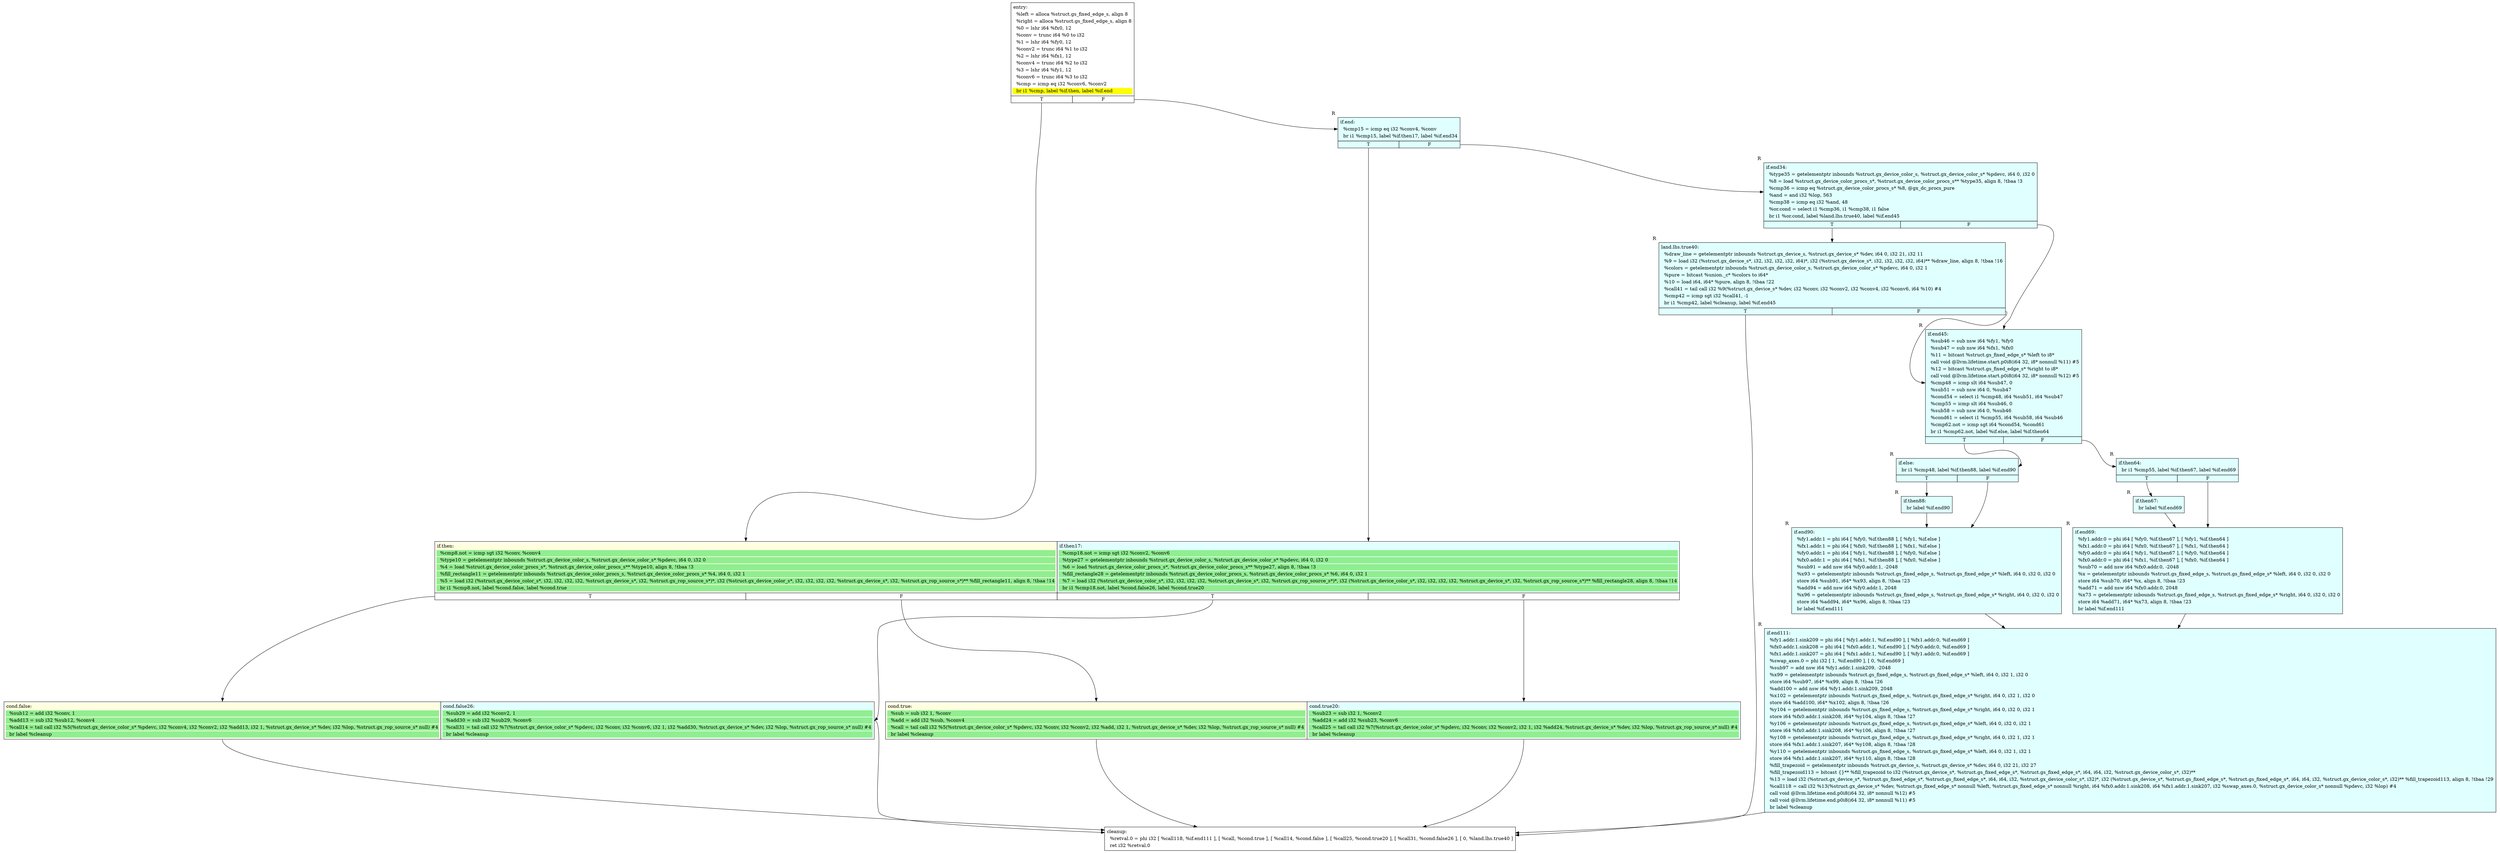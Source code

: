 digraph {
m_bb0 [shape = none, label  = <<table border="0" cellspacing="0">
<tr><td port="f1" border="1" colspan="2"><table bgcolor="LightYellow" border="0">
<tr><td align="left">if.then:</td></tr>
<tr><td bgcolor="lightgreen" align="left">  %cmp8.not = icmp sgt i32 %conv, %conv4</td></tr>
<tr><td bgcolor="lightgreen" align="left">  %type10 = getelementptr inbounds %struct.gx_device_color_s, %struct.gx_device_color_s* %pdevc, i64 0, i32 0</td></tr>
<tr><td bgcolor="lightgreen" align="left">  %4 = load %struct.gx_device_color_procs_s*, %struct.gx_device_color_procs_s** %type10, align 8, !tbaa !3</td></tr>
<tr><td bgcolor="lightgreen" align="left">  %fill_rectangle11 = getelementptr inbounds %struct.gx_device_color_procs_s, %struct.gx_device_color_procs_s* %4, i64 0, i32 1</td></tr>
<tr><td bgcolor="lightgreen" align="left">  %5 = load i32 (%struct.gx_device_color_s*, i32, i32, i32, i32, %struct.gx_device_s*, i32, %struct.gx_rop_source_s*)*, i32 (%struct.gx_device_color_s*, i32, i32, i32, i32, %struct.gx_device_s*, i32, %struct.gx_rop_source_s*)** %fill_rectangle11, align 8, !tbaa !14</td></tr>
<tr><td bgcolor="lightgreen" align="left">  br i1 %cmp8.not, label %cond.false, label %cond.true</td></tr>
</table>
</td>
<td port="f2" border="1" colspan="2"><table bgcolor="LightCyan" border="0">
<tr><td align="left">if.then17:</td></tr>
<tr><td bgcolor="lightgreen" align="left">  %cmp18.not = icmp sgt i32 %conv2, %conv6</td></tr>
<tr><td bgcolor="lightgreen" align="left">  %type27 = getelementptr inbounds %struct.gx_device_color_s, %struct.gx_device_color_s* %pdevc, i64 0, i32 0</td></tr>
<tr><td bgcolor="lightgreen" align="left">  %6 = load %struct.gx_device_color_procs_s*, %struct.gx_device_color_procs_s** %type27, align 8, !tbaa !3</td></tr>
<tr><td bgcolor="lightgreen" align="left">  %fill_rectangle28 = getelementptr inbounds %struct.gx_device_color_procs_s, %struct.gx_device_color_procs_s* %6, i64 0, i32 1</td></tr>
<tr><td bgcolor="lightgreen" align="left">  %7 = load i32 (%struct.gx_device_color_s*, i32, i32, i32, i32, %struct.gx_device_s*, i32, %struct.gx_rop_source_s*)*, i32 (%struct.gx_device_color_s*, i32, i32, i32, i32, %struct.gx_device_s*, i32, %struct.gx_rop_source_s*)** %fill_rectangle28, align 8, !tbaa !14</td></tr>
<tr><td bgcolor="lightgreen" align="left">  br i1 %cmp18.not, label %cond.false26, label %cond.true20</td></tr>
</table>
</td></tr>
<tr><td border="1" port="f1T">T</td><td border="1" port="f1F">F</td>
<td border="1" port="f2T">T</td><td border="1" port="f2F">F</td>
</tr>
</table>> ]
m_bb1 [shape = none, label  = <<table border="0" cellspacing="0">
<tr><td port="f1" border="1" colspan="2"><table bgcolor="LightYellow" border="0">
<tr><td align="left">cond.false:</td></tr>
<tr><td bgcolor="lightgreen" align="left">  %sub12 = add i32 %conv, 1</td></tr>
<tr><td bgcolor="lightgreen" align="left">  %add13 = sub i32 %sub12, %conv4</td></tr>
<tr><td bgcolor="lightgreen" align="left">  %call14 = tail call i32 %5(%struct.gx_device_color_s* %pdevc, i32 %conv4, i32 %conv2, i32 %add13, i32 1, %struct.gx_device_s* %dev, i32 %lop, %struct.gx_rop_source_s* null) #4</td></tr>
<tr><td bgcolor="lightgreen" align="left">  br label %cleanup</td></tr>
</table>
</td>
<td port="f2" border="1" colspan="2"><table bgcolor="LightCyan" border="0">
<tr><td align="left">cond.false26:</td></tr>
<tr><td bgcolor="lightgreen" align="left">  %sub29 = add i32 %conv2, 1</td></tr>
<tr><td bgcolor="lightgreen" align="left">  %add30 = sub i32 %sub29, %conv6</td></tr>
<tr><td bgcolor="lightgreen" align="left">  %call31 = tail call i32 %7(%struct.gx_device_color_s* %pdevc, i32 %conv, i32 %conv6, i32 1, i32 %add30, %struct.gx_device_s* %dev, i32 %lop, %struct.gx_rop_source_s* null) #4</td></tr>
<tr><td bgcolor="lightgreen" align="left">  br label %cleanup</td></tr>
</table>
</td></tr>
</table>> ]
m_bb2 [shape = none, label  = <<table border="0" cellspacing="0">
<tr><td port="f1" border="1" colspan="2"><table bgcolor="LightYellow" border="0">
<tr><td align="left">cond.true:</td></tr>
<tr><td bgcolor="lightgreen" align="left">  %sub = sub i32 1, %conv</td></tr>
<tr><td bgcolor="lightgreen" align="left">  %add = add i32 %sub, %conv4</td></tr>
<tr><td bgcolor="lightgreen" align="left">  %call = tail call i32 %5(%struct.gx_device_color_s* %pdevc, i32 %conv, i32 %conv2, i32 %add, i32 1, %struct.gx_device_s* %dev, i32 %lop, %struct.gx_rop_source_s* null) #4</td></tr>
<tr><td bgcolor="lightgreen" align="left">  br label %cleanup</td></tr>
</table>
</td>
<td port="f2" border="1" colspan="2"><table bgcolor="LightCyan" border="0">
<tr><td align="left">cond.true20:</td></tr>
<tr><td bgcolor="lightgreen" align="left">  %sub23 = sub i32 1, %conv2</td></tr>
<tr><td bgcolor="lightgreen" align="left">  %add24 = add i32 %sub23, %conv6</td></tr>
<tr><td bgcolor="lightgreen" align="left">  %call25 = tail call i32 %7(%struct.gx_device_color_s* %pdevc, i32 %conv, i32 %conv2, i32 1, i32 %add24, %struct.gx_device_s* %dev, i32 %lop, %struct.gx_rop_source_s* null) #4</td></tr>
<tr><td bgcolor="lightgreen" align="left">  br label %cleanup</td></tr>
</table>
</td></tr>
</table>> ]
f_bb0 [shape = none, label  = <<table  border="0" cellspacing="0">
<tr><td port="f" border="1" colspan="2"><table border="0">
<tr><td align="left">entry:</td></tr>
<tr><td align="left">  %left = alloca %struct.gs_fixed_edge_s, align 8</td></tr>
<tr><td align="left">  %right = alloca %struct.gs_fixed_edge_s, align 8</td></tr>
<tr><td align="left">  %0 = lshr i64 %fx0, 12</td></tr>
<tr><td align="left">  %conv = trunc i64 %0 to i32</td></tr>
<tr><td align="left">  %1 = lshr i64 %fy0, 12</td></tr>
<tr><td align="left">  %conv2 = trunc i64 %1 to i32</td></tr>
<tr><td align="left">  %2 = lshr i64 %fx1, 12</td></tr>
<tr><td align="left">  %conv4 = trunc i64 %2 to i32</td></tr>
<tr><td align="left">  %3 = lshr i64 %fy1, 12</td></tr>
<tr><td align="left">  %conv6 = trunc i64 %3 to i32</td></tr>
<tr><td align="left">  %cmp = icmp eq i32 %conv6, %conv2</td></tr>
<tr><td bgcolor="yellow" align="left">  br i1 %cmp, label %if.then, label %if.end</td></tr>
</table>
</td></tr>
<tr><td border="1" port="fT">T</td><td border="1" port="fF">F</td></tr>
</table>> ]
f_bb1 [shape = none,  xlabel="R", label  = <<table  bgcolor="LightCyan"  border="0" cellspacing="0">
<tr><td port="f" border="1" colspan="2"><table border="0">
<tr><td align="left">if.end:</td></tr>
<tr><td align="left">  %cmp15 = icmp eq i32 %conv4, %conv</td></tr>
<tr><td align="left">  br i1 %cmp15, label %if.then17, label %if.end34</td></tr>
</table>
</td></tr>
<tr><td border="1" port="fT">T</td><td border="1" port="fF">F</td></tr>
</table>> ]
f_bb2 [shape = none,  xlabel="R", label  = <<table  bgcolor="LightCyan"  border="0" cellspacing="0">
<tr><td port="f" border="1" colspan="2"><table border="0">
<tr><td align="left">if.end34:</td></tr>
<tr><td align="left">  %type35 = getelementptr inbounds %struct.gx_device_color_s, %struct.gx_device_color_s* %pdevc, i64 0, i32 0</td></tr>
<tr><td align="left">  %8 = load %struct.gx_device_color_procs_s*, %struct.gx_device_color_procs_s** %type35, align 8, !tbaa !3</td></tr>
<tr><td align="left">  %cmp36 = icmp eq %struct.gx_device_color_procs_s* %8, @gx_dc_procs_pure</td></tr>
<tr><td align="left">  %and = and i32 %lop, 563</td></tr>
<tr><td align="left">  %cmp38 = icmp eq i32 %and, 48</td></tr>
<tr><td align="left">  %or.cond = select i1 %cmp36, i1 %cmp38, i1 false</td></tr>
<tr><td align="left">  br i1 %or.cond, label %land.lhs.true40, label %if.end45</td></tr>
</table>
</td></tr>
<tr><td border="1" port="fT">T</td><td border="1" port="fF">F</td></tr>
</table>> ]
f_bb3 [shape = none,  xlabel="R", label  = <<table  bgcolor="LightCyan"  border="0" cellspacing="0">
<tr><td port="f" border="1" colspan="2"><table border="0">
<tr><td align="left">land.lhs.true40:</td></tr>
<tr><td align="left">  %draw_line = getelementptr inbounds %struct.gx_device_s, %struct.gx_device_s* %dev, i64 0, i32 21, i32 11</td></tr>
<tr><td align="left">  %9 = load i32 (%struct.gx_device_s*, i32, i32, i32, i32, i64)*, i32 (%struct.gx_device_s*, i32, i32, i32, i32, i64)** %draw_line, align 8, !tbaa !16</td></tr>
<tr><td align="left">  %colors = getelementptr inbounds %struct.gx_device_color_s, %struct.gx_device_color_s* %pdevc, i64 0, i32 1</td></tr>
<tr><td align="left">  %pure = bitcast %union._c* %colors to i64*</td></tr>
<tr><td align="left">  %10 = load i64, i64* %pure, align 8, !tbaa !22</td></tr>
<tr><td align="left">  %call41 = tail call i32 %9(%struct.gx_device_s* %dev, i32 %conv, i32 %conv2, i32 %conv4, i32 %conv6, i64 %10) #4</td></tr>
<tr><td align="left">  %cmp42 = icmp sgt i32 %call41, -1</td></tr>
<tr><td align="left">  br i1 %cmp42, label %cleanup, label %if.end45</td></tr>
</table>
</td></tr>
<tr><td border="1" port="fT">T</td><td border="1" port="fF">F</td></tr>
</table>> ]
f_bb4 [shape = none,  xlabel="R", label  = <<table  bgcolor="LightCyan"  border="0" cellspacing="0">
<tr><td port="f" border="1" colspan="2"><table border="0">
<tr><td align="left">if.end45:</td></tr>
<tr><td align="left">  %sub46 = sub nsw i64 %fy1, %fy0</td></tr>
<tr><td align="left">  %sub47 = sub nsw i64 %fx1, %fx0</td></tr>
<tr><td align="left">  %11 = bitcast %struct.gs_fixed_edge_s* %left to i8*</td></tr>
<tr><td align="left">  call void @llvm.lifetime.start.p0i8(i64 32, i8* nonnull %11) #5</td></tr>
<tr><td align="left">  %12 = bitcast %struct.gs_fixed_edge_s* %right to i8*</td></tr>
<tr><td align="left">  call void @llvm.lifetime.start.p0i8(i64 32, i8* nonnull %12) #5</td></tr>
<tr><td align="left">  %cmp48 = icmp slt i64 %sub47, 0</td></tr>
<tr><td align="left">  %sub51 = sub nsw i64 0, %sub47</td></tr>
<tr><td align="left">  %cond54 = select i1 %cmp48, i64 %sub51, i64 %sub47</td></tr>
<tr><td align="left">  %cmp55 = icmp slt i64 %sub46, 0</td></tr>
<tr><td align="left">  %sub58 = sub nsw i64 0, %sub46</td></tr>
<tr><td align="left">  %cond61 = select i1 %cmp55, i64 %sub58, i64 %sub46</td></tr>
<tr><td align="left">  %cmp62.not = icmp sgt i64 %cond54, %cond61</td></tr>
<tr><td align="left">  br i1 %cmp62.not, label %if.else, label %if.then64</td></tr>
</table>
</td></tr>
<tr><td border="1" port="fT">T</td><td border="1" port="fF">F</td></tr>
</table>> ]
f_bb5 [shape = none,  xlabel="R", label  = <<table  bgcolor="LightCyan"  border="0" cellspacing="0">
<tr><td port="f" border="1" colspan="2"><table border="0">
<tr><td align="left">if.then64:</td></tr>
<tr><td align="left">  br i1 %cmp55, label %if.then67, label %if.end69</td></tr>
</table>
</td></tr>
<tr><td border="1" port="fT">T</td><td border="1" port="fF">F</td></tr>
</table>> ]
f_bb6 [shape = none,  xlabel="R", label  = <<table  bgcolor="LightCyan"  border="0" cellspacing="0">
<tr><td port="f" border="1"><table border="0">
<tr><td align="left">if.then67:</td></tr>
<tr><td align="left">  br label %if.end69</td></tr>
</table>
</td></tr>
</table>> ]
f_bb7 [shape = none,  xlabel="R", label  = <<table  bgcolor="LightCyan"  border="0" cellspacing="0">
<tr><td port="f" border="1"><table border="0">
<tr><td align="left">if.end69:</td></tr>
<tr><td align="left">  %fy1.addr.0 = phi i64 [ %fy0, %if.then67 ], [ %fy1, %if.then64 ]</td></tr>
<tr><td align="left">  %fx1.addr.0 = phi i64 [ %fx0, %if.then67 ], [ %fx1, %if.then64 ]</td></tr>
<tr><td align="left">  %fy0.addr.0 = phi i64 [ %fy1, %if.then67 ], [ %fy0, %if.then64 ]</td></tr>
<tr><td align="left">  %fx0.addr.0 = phi i64 [ %fx1, %if.then67 ], [ %fx0, %if.then64 ]</td></tr>
<tr><td align="left">  %sub70 = add nsw i64 %fx0.addr.0, -2048</td></tr>
<tr><td align="left">  %x = getelementptr inbounds %struct.gs_fixed_edge_s, %struct.gs_fixed_edge_s* %left, i64 0, i32 0, i32 0</td></tr>
<tr><td align="left">  store i64 %sub70, i64* %x, align 8, !tbaa !23</td></tr>
<tr><td align="left">  %add71 = add nsw i64 %fx0.addr.0, 2048</td></tr>
<tr><td align="left">  %x73 = getelementptr inbounds %struct.gs_fixed_edge_s, %struct.gs_fixed_edge_s* %right, i64 0, i32 0, i32 0</td></tr>
<tr><td align="left">  store i64 %add71, i64* %x73, align 8, !tbaa !23</td></tr>
<tr><td align="left">  br label %if.end111</td></tr>
</table>
</td></tr>
</table>> ]
f_bb8 [shape = none,  xlabel="R", label  = <<table  bgcolor="LightCyan"  border="0" cellspacing="0">
<tr><td port="f" border="1" colspan="2"><table border="0">
<tr><td align="left">if.else:</td></tr>
<tr><td align="left">  br i1 %cmp48, label %if.then88, label %if.end90</td></tr>
</table>
</td></tr>
<tr><td border="1" port="fT">T</td><td border="1" port="fF">F</td></tr>
</table>> ]
f_bb9 [shape = none,  xlabel="R", label  = <<table  bgcolor="LightCyan"  border="0" cellspacing="0">
<tr><td port="f" border="1"><table border="0">
<tr><td align="left">if.then88:</td></tr>
<tr><td align="left">  br label %if.end90</td></tr>
</table>
</td></tr>
</table>> ]
f_bb10 [shape = none,  xlabel="R", label  = <<table  bgcolor="LightCyan"  border="0" cellspacing="0">
<tr><td port="f" border="1"><table border="0">
<tr><td align="left">if.end90:</td></tr>
<tr><td align="left">  %fy1.addr.1 = phi i64 [ %fy0, %if.then88 ], [ %fy1, %if.else ]</td></tr>
<tr><td align="left">  %fx1.addr.1 = phi i64 [ %fx0, %if.then88 ], [ %fx1, %if.else ]</td></tr>
<tr><td align="left">  %fy0.addr.1 = phi i64 [ %fy1, %if.then88 ], [ %fy0, %if.else ]</td></tr>
<tr><td align="left">  %fx0.addr.1 = phi i64 [ %fx1, %if.then88 ], [ %fx0, %if.else ]</td></tr>
<tr><td align="left">  %sub91 = add nsw i64 %fy0.addr.1, -2048</td></tr>
<tr><td align="left">  %x93 = getelementptr inbounds %struct.gs_fixed_edge_s, %struct.gs_fixed_edge_s* %left, i64 0, i32 0, i32 0</td></tr>
<tr><td align="left">  store i64 %sub91, i64* %x93, align 8, !tbaa !23</td></tr>
<tr><td align="left">  %add94 = add nsw i64 %fy0.addr.1, 2048</td></tr>
<tr><td align="left">  %x96 = getelementptr inbounds %struct.gs_fixed_edge_s, %struct.gs_fixed_edge_s* %right, i64 0, i32 0, i32 0</td></tr>
<tr><td align="left">  store i64 %add94, i64* %x96, align 8, !tbaa !23</td></tr>
<tr><td align="left">  br label %if.end111</td></tr>
</table>
</td></tr>
</table>> ]
f_bb11 [shape = none,  xlabel="R", label  = <<table  bgcolor="LightCyan"  border="0" cellspacing="0">
<tr><td port="f" border="1"><table border="0">
<tr><td align="left">if.end111:</td></tr>
<tr><td align="left">  %fy1.addr.1.sink209 = phi i64 [ %fy1.addr.1, %if.end90 ], [ %fx1.addr.0, %if.end69 ]</td></tr>
<tr><td align="left">  %fx0.addr.1.sink208 = phi i64 [ %fx0.addr.1, %if.end90 ], [ %fy0.addr.0, %if.end69 ]</td></tr>
<tr><td align="left">  %fx1.addr.1.sink207 = phi i64 [ %fx1.addr.1, %if.end90 ], [ %fy1.addr.0, %if.end69 ]</td></tr>
<tr><td align="left">  %swap_axes.0 = phi i32 [ 1, %if.end90 ], [ 0, %if.end69 ]</td></tr>
<tr><td align="left">  %sub97 = add nsw i64 %fy1.addr.1.sink209, -2048</td></tr>
<tr><td align="left">  %x99 = getelementptr inbounds %struct.gs_fixed_edge_s, %struct.gs_fixed_edge_s* %left, i64 0, i32 1, i32 0</td></tr>
<tr><td align="left">  store i64 %sub97, i64* %x99, align 8, !tbaa !26</td></tr>
<tr><td align="left">  %add100 = add nsw i64 %fy1.addr.1.sink209, 2048</td></tr>
<tr><td align="left">  %x102 = getelementptr inbounds %struct.gs_fixed_edge_s, %struct.gs_fixed_edge_s* %right, i64 0, i32 1, i32 0</td></tr>
<tr><td align="left">  store i64 %add100, i64* %x102, align 8, !tbaa !26</td></tr>
<tr><td align="left">  %y104 = getelementptr inbounds %struct.gs_fixed_edge_s, %struct.gs_fixed_edge_s* %right, i64 0, i32 0, i32 1</td></tr>
<tr><td align="left">  store i64 %fx0.addr.1.sink208, i64* %y104, align 8, !tbaa !27</td></tr>
<tr><td align="left">  %y106 = getelementptr inbounds %struct.gs_fixed_edge_s, %struct.gs_fixed_edge_s* %left, i64 0, i32 0, i32 1</td></tr>
<tr><td align="left">  store i64 %fx0.addr.1.sink208, i64* %y106, align 8, !tbaa !27</td></tr>
<tr><td align="left">  %y108 = getelementptr inbounds %struct.gs_fixed_edge_s, %struct.gs_fixed_edge_s* %right, i64 0, i32 1, i32 1</td></tr>
<tr><td align="left">  store i64 %fx1.addr.1.sink207, i64* %y108, align 8, !tbaa !28</td></tr>
<tr><td align="left">  %y110 = getelementptr inbounds %struct.gs_fixed_edge_s, %struct.gs_fixed_edge_s* %left, i64 0, i32 1, i32 1</td></tr>
<tr><td align="left">  store i64 %fx1.addr.1.sink207, i64* %y110, align 8, !tbaa !28</td></tr>
<tr><td align="left">  %fill_trapezoid = getelementptr inbounds %struct.gx_device_s, %struct.gx_device_s* %dev, i64 0, i32 21, i32 27</td></tr>
<tr><td align="left">  %fill_trapezoid113 = bitcast {}** %fill_trapezoid to i32 (%struct.gx_device_s*, %struct.gs_fixed_edge_s*, %struct.gs_fixed_edge_s*, i64, i64, i32, %struct.gx_device_color_s*, i32)**</td></tr>
<tr><td align="left">  %13 = load i32 (%struct.gx_device_s*, %struct.gs_fixed_edge_s*, %struct.gs_fixed_edge_s*, i64, i64, i32, %struct.gx_device_color_s*, i32)*, i32 (%struct.gx_device_s*, %struct.gs_fixed_edge_s*, %struct.gs_fixed_edge_s*, i64, i64, i32, %struct.gx_device_color_s*, i32)** %fill_trapezoid113, align 8, !tbaa !29</td></tr>
<tr><td align="left">  %call118 = call i32 %13(%struct.gx_device_s* %dev, %struct.gs_fixed_edge_s* nonnull %left, %struct.gs_fixed_edge_s* nonnull %right, i64 %fx0.addr.1.sink208, i64 %fx1.addr.1.sink207, i32 %swap_axes.0, %struct.gx_device_color_s* nonnull %pdevc, i32 %lop) #4</td></tr>
<tr><td align="left">  call void @llvm.lifetime.end.p0i8(i64 32, i8* nonnull %12) #5</td></tr>
<tr><td align="left">  call void @llvm.lifetime.end.p0i8(i64 32, i8* nonnull %11) #5</td></tr>
<tr><td align="left">  br label %cleanup</td></tr>
</table>
</td></tr>
</table>> ]
f_bb12 [shape = none, label  = <<table  border="0" cellspacing="0">
<tr><td port="f" border="1"><table border="0">
<tr><td align="left">cleanup:</td></tr>
<tr><td align="left">  %retval.0 = phi i32 [ %call118, %if.end111 ], [ %call, %cond.true ], [ %call14, %cond.false ], [ %call25, %cond.true20 ], [ %call31, %cond.false26 ], [ 0, %land.lhs.true40 ]</td></tr>
<tr><td align="left">  ret i32 %retval.0</td></tr>
</table>
</td></tr>
</table>> ]
f_bb0:fT -> m_bb0:f1
f_bb0:fF -> f_bb1:f
m_bb0:f1T -> m_bb1:f1
m_bb0:f1F -> m_bb2:f1
m_bb2:f1 -> f_bb12:f
m_bb1:f1 -> f_bb12:f
f_bb1:fT -> m_bb0:f2
f_bb1:fF -> f_bb2:f
m_bb0:f2T -> m_bb1:f2
m_bb0:f2F -> m_bb2:f2
m_bb2:f2 -> f_bb12:f
m_bb1:f2 -> f_bb12:f
f_bb2:fT -> f_bb3:f
f_bb2:fF -> f_bb4:f
f_bb3:fT -> f_bb12:f
f_bb3:fF -> f_bb4:f
f_bb4:fT -> f_bb8:f
f_bb4:fF -> f_bb5:f
f_bb5:fT -> f_bb6:f
f_bb5:fF -> f_bb7:f
f_bb6:f -> f_bb7:f
f_bb7:f -> f_bb11:f
f_bb8:fT -> f_bb9:f
f_bb8:fF -> f_bb10:f
f_bb9:f -> f_bb10:f
f_bb10:f -> f_bb11:f
f_bb11:f -> f_bb12:f
}

